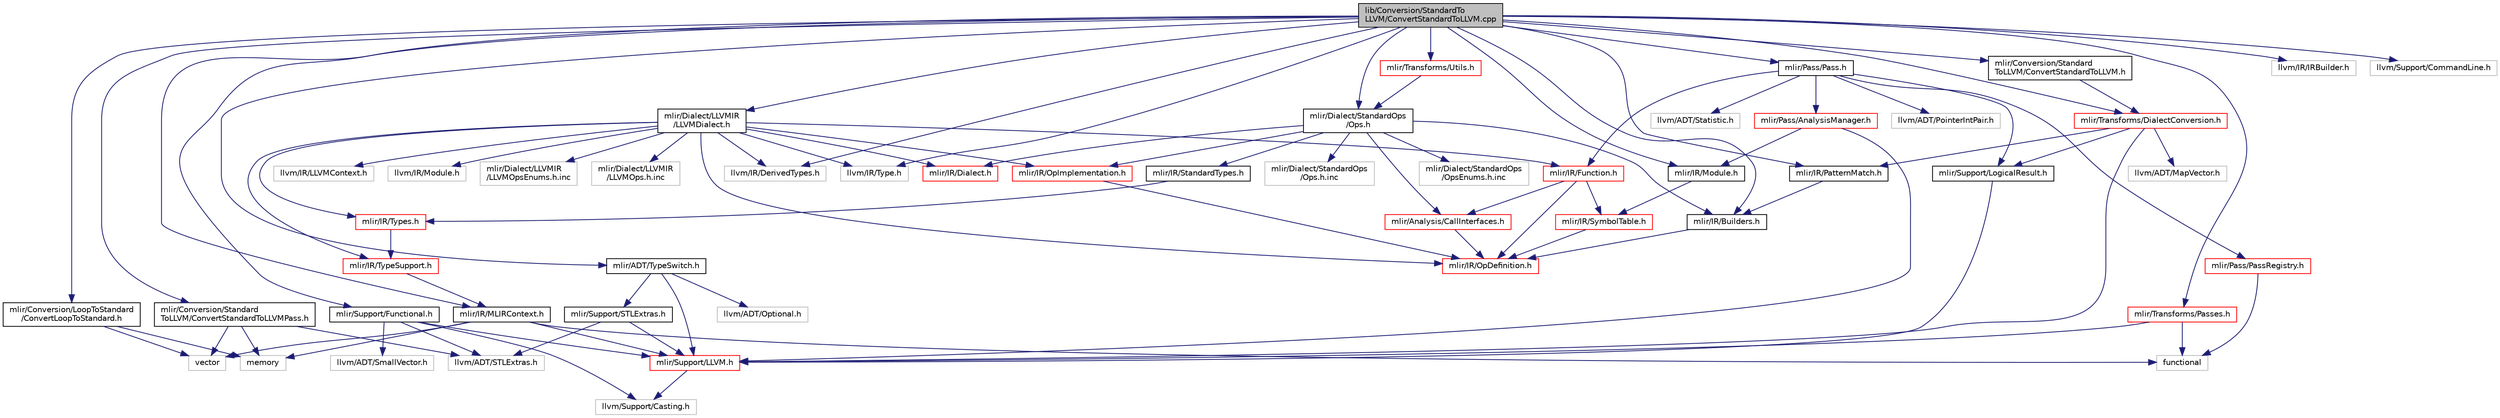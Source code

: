 digraph "lib/Conversion/StandardToLLVM/ConvertStandardToLLVM.cpp"
{
  bgcolor="transparent";
  edge [fontname="Helvetica",fontsize="10",labelfontname="Helvetica",labelfontsize="10"];
  node [fontname="Helvetica",fontsize="10",shape=record];
  Node0 [label="lib/Conversion/StandardTo\lLLVM/ConvertStandardToLLVM.cpp",height=0.2,width=0.4,color="black", fillcolor="grey75", style="filled", fontcolor="black"];
  Node0 -> Node1 [color="midnightblue",fontsize="10",style="solid",fontname="Helvetica"];
  Node1 [label="mlir/Conversion/Standard\lToLLVM/ConvertStandardToLLVM.h",height=0.2,width=0.4,color="black",URL="$ConvertStandardToLLVM_8h.html"];
  Node1 -> Node2 [color="midnightblue",fontsize="10",style="solid",fontname="Helvetica"];
  Node2 [label="mlir/Transforms/DialectConversion.h",height=0.2,width=0.4,color="red",URL="$DialectConversion_8h.html"];
  Node2 -> Node3 [color="midnightblue",fontsize="10",style="solid",fontname="Helvetica"];
  Node3 [label="mlir/IR/PatternMatch.h",height=0.2,width=0.4,color="black",URL="$PatternMatch_8h.html"];
  Node3 -> Node4 [color="midnightblue",fontsize="10",style="solid",fontname="Helvetica"];
  Node4 [label="mlir/IR/Builders.h",height=0.2,width=0.4,color="black",URL="$IR_2Builders_8h.html"];
  Node4 -> Node5 [color="midnightblue",fontsize="10",style="solid",fontname="Helvetica"];
  Node5 [label="mlir/IR/OpDefinition.h",height=0.2,width=0.4,color="red",URL="$OpDefinition_8h.html"];
  Node2 -> Node13 [color="midnightblue",fontsize="10",style="solid",fontname="Helvetica"];
  Node13 [label="mlir/Support/LLVM.h",height=0.2,width=0.4,color="red",URL="$LLVM_8h.html"];
  Node13 -> Node15 [color="midnightblue",fontsize="10",style="solid",fontname="Helvetica"];
  Node15 [label="llvm/Support/Casting.h",height=0.2,width=0.4,color="grey75"];
  Node2 -> Node20 [color="midnightblue",fontsize="10",style="solid",fontname="Helvetica"];
  Node20 [label="mlir/Support/LogicalResult.h",height=0.2,width=0.4,color="black",URL="$LogicalResult_8h.html"];
  Node20 -> Node13 [color="midnightblue",fontsize="10",style="solid",fontname="Helvetica"];
  Node2 -> Node50 [color="midnightblue",fontsize="10",style="solid",fontname="Helvetica"];
  Node50 [label="llvm/ADT/MapVector.h",height=0.2,width=0.4,color="grey75"];
  Node0 -> Node52 [color="midnightblue",fontsize="10",style="solid",fontname="Helvetica"];
  Node52 [label="mlir/ADT/TypeSwitch.h",height=0.2,width=0.4,color="black",URL="$TypeSwitch_8h.html"];
  Node52 -> Node13 [color="midnightblue",fontsize="10",style="solid",fontname="Helvetica"];
  Node52 -> Node21 [color="midnightblue",fontsize="10",style="solid",fontname="Helvetica"];
  Node21 [label="mlir/Support/STLExtras.h",height=0.2,width=0.4,color="black",URL="$STLExtras_8h.html"];
  Node21 -> Node13 [color="midnightblue",fontsize="10",style="solid",fontname="Helvetica"];
  Node21 -> Node22 [color="midnightblue",fontsize="10",style="solid",fontname="Helvetica"];
  Node22 [label="llvm/ADT/STLExtras.h",height=0.2,width=0.4,color="grey75"];
  Node52 -> Node53 [color="midnightblue",fontsize="10",style="solid",fontname="Helvetica"];
  Node53 [label="llvm/ADT/Optional.h",height=0.2,width=0.4,color="grey75"];
  Node0 -> Node54 [color="midnightblue",fontsize="10",style="solid",fontname="Helvetica"];
  Node54 [label="mlir/Conversion/LoopToStandard\l/ConvertLoopToStandard.h",height=0.2,width=0.4,color="black",URL="$ConvertLoopToStandard_8h.html"];
  Node54 -> Node17 [color="midnightblue",fontsize="10",style="solid",fontname="Helvetica"];
  Node17 [label="memory",height=0.2,width=0.4,color="grey75"];
  Node54 -> Node18 [color="midnightblue",fontsize="10",style="solid",fontname="Helvetica"];
  Node18 [label="vector",height=0.2,width=0.4,color="grey75"];
  Node0 -> Node55 [color="midnightblue",fontsize="10",style="solid",fontname="Helvetica"];
  Node55 [label="mlir/Conversion/Standard\lToLLVM/ConvertStandardToLLVMPass.h",height=0.2,width=0.4,color="black",URL="$ConvertStandardToLLVMPass_8h.html"];
  Node55 -> Node22 [color="midnightblue",fontsize="10",style="solid",fontname="Helvetica"];
  Node55 -> Node17 [color="midnightblue",fontsize="10",style="solid",fontname="Helvetica"];
  Node55 -> Node18 [color="midnightblue",fontsize="10",style="solid",fontname="Helvetica"];
  Node0 -> Node56 [color="midnightblue",fontsize="10",style="solid",fontname="Helvetica"];
  Node56 [label="mlir/Dialect/LLVMIR\l/LLVMDialect.h",height=0.2,width=0.4,color="black",URL="$LLVMDialect_8h.html"];
  Node56 -> Node57 [color="midnightblue",fontsize="10",style="solid",fontname="Helvetica"];
  Node57 [label="mlir/IR/Dialect.h",height=0.2,width=0.4,color="red",URL="$IR_2Dialect_8h.html"];
  Node56 -> Node58 [color="midnightblue",fontsize="10",style="solid",fontname="Helvetica"];
  Node58 [label="mlir/IR/Function.h",height=0.2,width=0.4,color="red",URL="$Function_8h.html"];
  Node58 -> Node59 [color="midnightblue",fontsize="10",style="solid",fontname="Helvetica"];
  Node59 [label="mlir/Analysis/CallInterfaces.h",height=0.2,width=0.4,color="red",URL="$CallInterfaces_8h.html"];
  Node59 -> Node5 [color="midnightblue",fontsize="10",style="solid",fontname="Helvetica"];
  Node58 -> Node5 [color="midnightblue",fontsize="10",style="solid",fontname="Helvetica"];
  Node58 -> Node63 [color="midnightblue",fontsize="10",style="solid",fontname="Helvetica"];
  Node63 [label="mlir/IR/SymbolTable.h",height=0.2,width=0.4,color="red",URL="$SymbolTable_8h.html"];
  Node63 -> Node5 [color="midnightblue",fontsize="10",style="solid",fontname="Helvetica"];
  Node56 -> Node5 [color="midnightblue",fontsize="10",style="solid",fontname="Helvetica"];
  Node56 -> Node64 [color="midnightblue",fontsize="10",style="solid",fontname="Helvetica"];
  Node64 [label="mlir/IR/OpImplementation.h",height=0.2,width=0.4,color="red",URL="$OpImplementation_8h.html"];
  Node64 -> Node5 [color="midnightblue",fontsize="10",style="solid",fontname="Helvetica"];
  Node56 -> Node11 [color="midnightblue",fontsize="10",style="solid",fontname="Helvetica"];
  Node11 [label="mlir/IR/TypeSupport.h",height=0.2,width=0.4,color="red",URL="$TypeSupport_8h.html"];
  Node11 -> Node12 [color="midnightblue",fontsize="10",style="solid",fontname="Helvetica"];
  Node12 [label="mlir/IR/MLIRContext.h",height=0.2,width=0.4,color="black",URL="$MLIRContext_8h.html"];
  Node12 -> Node13 [color="midnightblue",fontsize="10",style="solid",fontname="Helvetica"];
  Node12 -> Node16 [color="midnightblue",fontsize="10",style="solid",fontname="Helvetica"];
  Node16 [label="functional",height=0.2,width=0.4,color="grey75"];
  Node12 -> Node17 [color="midnightblue",fontsize="10",style="solid",fontname="Helvetica"];
  Node12 -> Node18 [color="midnightblue",fontsize="10",style="solid",fontname="Helvetica"];
  Node56 -> Node10 [color="midnightblue",fontsize="10",style="solid",fontname="Helvetica"];
  Node10 [label="mlir/IR/Types.h",height=0.2,width=0.4,color="red",URL="$Types_8h.html"];
  Node10 -> Node11 [color="midnightblue",fontsize="10",style="solid",fontname="Helvetica"];
  Node56 -> Node69 [color="midnightblue",fontsize="10",style="solid",fontname="Helvetica"];
  Node69 [label="llvm/IR/DerivedTypes.h",height=0.2,width=0.4,color="grey75"];
  Node56 -> Node70 [color="midnightblue",fontsize="10",style="solid",fontname="Helvetica"];
  Node70 [label="llvm/IR/LLVMContext.h",height=0.2,width=0.4,color="grey75"];
  Node56 -> Node71 [color="midnightblue",fontsize="10",style="solid",fontname="Helvetica"];
  Node71 [label="llvm/IR/Module.h",height=0.2,width=0.4,color="grey75"];
  Node56 -> Node72 [color="midnightblue",fontsize="10",style="solid",fontname="Helvetica"];
  Node72 [label="llvm/IR/Type.h",height=0.2,width=0.4,color="grey75"];
  Node56 -> Node73 [color="midnightblue",fontsize="10",style="solid",fontname="Helvetica"];
  Node73 [label="mlir/Dialect/LLVMIR\l/LLVMOpsEnums.h.inc",height=0.2,width=0.4,color="grey75"];
  Node56 -> Node74 [color="midnightblue",fontsize="10",style="solid",fontname="Helvetica"];
  Node74 [label="mlir/Dialect/LLVMIR\l/LLVMOps.h.inc",height=0.2,width=0.4,color="grey75"];
  Node0 -> Node75 [color="midnightblue",fontsize="10",style="solid",fontname="Helvetica"];
  Node75 [label="mlir/Dialect/StandardOps\l/Ops.h",height=0.2,width=0.4,color="black",URL="$Ops_8h.html"];
  Node75 -> Node59 [color="midnightblue",fontsize="10",style="solid",fontname="Helvetica"];
  Node75 -> Node4 [color="midnightblue",fontsize="10",style="solid",fontname="Helvetica"];
  Node75 -> Node57 [color="midnightblue",fontsize="10",style="solid",fontname="Helvetica"];
  Node75 -> Node64 [color="midnightblue",fontsize="10",style="solid",fontname="Helvetica"];
  Node75 -> Node76 [color="midnightblue",fontsize="10",style="solid",fontname="Helvetica"];
  Node76 [label="mlir/IR/StandardTypes.h",height=0.2,width=0.4,color="black",URL="$StandardTypes_8h.html"];
  Node76 -> Node10 [color="midnightblue",fontsize="10",style="solid",fontname="Helvetica"];
  Node75 -> Node77 [color="midnightblue",fontsize="10",style="solid",fontname="Helvetica"];
  Node77 [label="mlir/Dialect/StandardOps\l/OpsEnums.h.inc",height=0.2,width=0.4,color="grey75"];
  Node75 -> Node78 [color="midnightblue",fontsize="10",style="solid",fontname="Helvetica"];
  Node78 [label="mlir/Dialect/StandardOps\l/Ops.h.inc",height=0.2,width=0.4,color="grey75"];
  Node0 -> Node4 [color="midnightblue",fontsize="10",style="solid",fontname="Helvetica"];
  Node0 -> Node12 [color="midnightblue",fontsize="10",style="solid",fontname="Helvetica"];
  Node0 -> Node79 [color="midnightblue",fontsize="10",style="solid",fontname="Helvetica"];
  Node79 [label="mlir/IR/Module.h",height=0.2,width=0.4,color="black",URL="$Module_8h.html"];
  Node79 -> Node63 [color="midnightblue",fontsize="10",style="solid",fontname="Helvetica"];
  Node0 -> Node3 [color="midnightblue",fontsize="10",style="solid",fontname="Helvetica"];
  Node0 -> Node80 [color="midnightblue",fontsize="10",style="solid",fontname="Helvetica"];
  Node80 [label="mlir/Pass/Pass.h",height=0.2,width=0.4,color="black",URL="$Pass_8h.html"];
  Node80 -> Node58 [color="midnightblue",fontsize="10",style="solid",fontname="Helvetica"];
  Node80 -> Node81 [color="midnightblue",fontsize="10",style="solid",fontname="Helvetica"];
  Node81 [label="mlir/Pass/AnalysisManager.h",height=0.2,width=0.4,color="red",URL="$AnalysisManager_8h.html"];
  Node81 -> Node79 [color="midnightblue",fontsize="10",style="solid",fontname="Helvetica"];
  Node81 -> Node13 [color="midnightblue",fontsize="10",style="solid",fontname="Helvetica"];
  Node80 -> Node85 [color="midnightblue",fontsize="10",style="solid",fontname="Helvetica"];
  Node85 [label="mlir/Pass/PassRegistry.h",height=0.2,width=0.4,color="red",URL="$PassRegistry_8h.html"];
  Node85 -> Node16 [color="midnightblue",fontsize="10",style="solid",fontname="Helvetica"];
  Node80 -> Node20 [color="midnightblue",fontsize="10",style="solid",fontname="Helvetica"];
  Node80 -> Node34 [color="midnightblue",fontsize="10",style="solid",fontname="Helvetica"];
  Node34 [label="llvm/ADT/PointerIntPair.h",height=0.2,width=0.4,color="grey75"];
  Node80 -> Node89 [color="midnightblue",fontsize="10",style="solid",fontname="Helvetica"];
  Node89 [label="llvm/ADT/Statistic.h",height=0.2,width=0.4,color="grey75"];
  Node0 -> Node90 [color="midnightblue",fontsize="10",style="solid",fontname="Helvetica"];
  Node90 [label="mlir/Support/Functional.h",height=0.2,width=0.4,color="black",URL="$Functional_8h.html"];
  Node90 -> Node13 [color="midnightblue",fontsize="10",style="solid",fontname="Helvetica"];
  Node90 -> Node22 [color="midnightblue",fontsize="10",style="solid",fontname="Helvetica"];
  Node90 -> Node91 [color="midnightblue",fontsize="10",style="solid",fontname="Helvetica"];
  Node91 [label="llvm/ADT/SmallVector.h",height=0.2,width=0.4,color="grey75"];
  Node90 -> Node15 [color="midnightblue",fontsize="10",style="solid",fontname="Helvetica"];
  Node0 -> Node2 [color="midnightblue",fontsize="10",style="solid",fontname="Helvetica"];
  Node0 -> Node92 [color="midnightblue",fontsize="10",style="solid",fontname="Helvetica"];
  Node92 [label="mlir/Transforms/Passes.h",height=0.2,width=0.4,color="red",URL="$Transforms_2Passes_8h.html"];
  Node92 -> Node13 [color="midnightblue",fontsize="10",style="solid",fontname="Helvetica"];
  Node92 -> Node16 [color="midnightblue",fontsize="10",style="solid",fontname="Helvetica"];
  Node0 -> Node94 [color="midnightblue",fontsize="10",style="solid",fontname="Helvetica"];
  Node94 [label="mlir/Transforms/Utils.h",height=0.2,width=0.4,color="red",URL="$Transforms_2Utils_8h.html"];
  Node94 -> Node75 [color="midnightblue",fontsize="10",style="solid",fontname="Helvetica"];
  Node0 -> Node69 [color="midnightblue",fontsize="10",style="solid",fontname="Helvetica"];
  Node0 -> Node96 [color="midnightblue",fontsize="10",style="solid",fontname="Helvetica"];
  Node96 [label="llvm/IR/IRBuilder.h",height=0.2,width=0.4,color="grey75"];
  Node0 -> Node72 [color="midnightblue",fontsize="10",style="solid",fontname="Helvetica"];
  Node0 -> Node87 [color="midnightblue",fontsize="10",style="solid",fontname="Helvetica"];
  Node87 [label="llvm/Support/CommandLine.h",height=0.2,width=0.4,color="grey75"];
}
